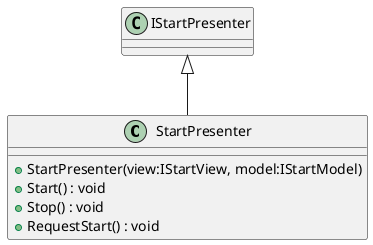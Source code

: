 @startuml
class StartPresenter {
    + StartPresenter(view:IStartView, model:IStartModel)
    + Start() : void
    + Stop() : void
    + RequestStart() : void
}
IStartPresenter <|-- StartPresenter
@enduml
